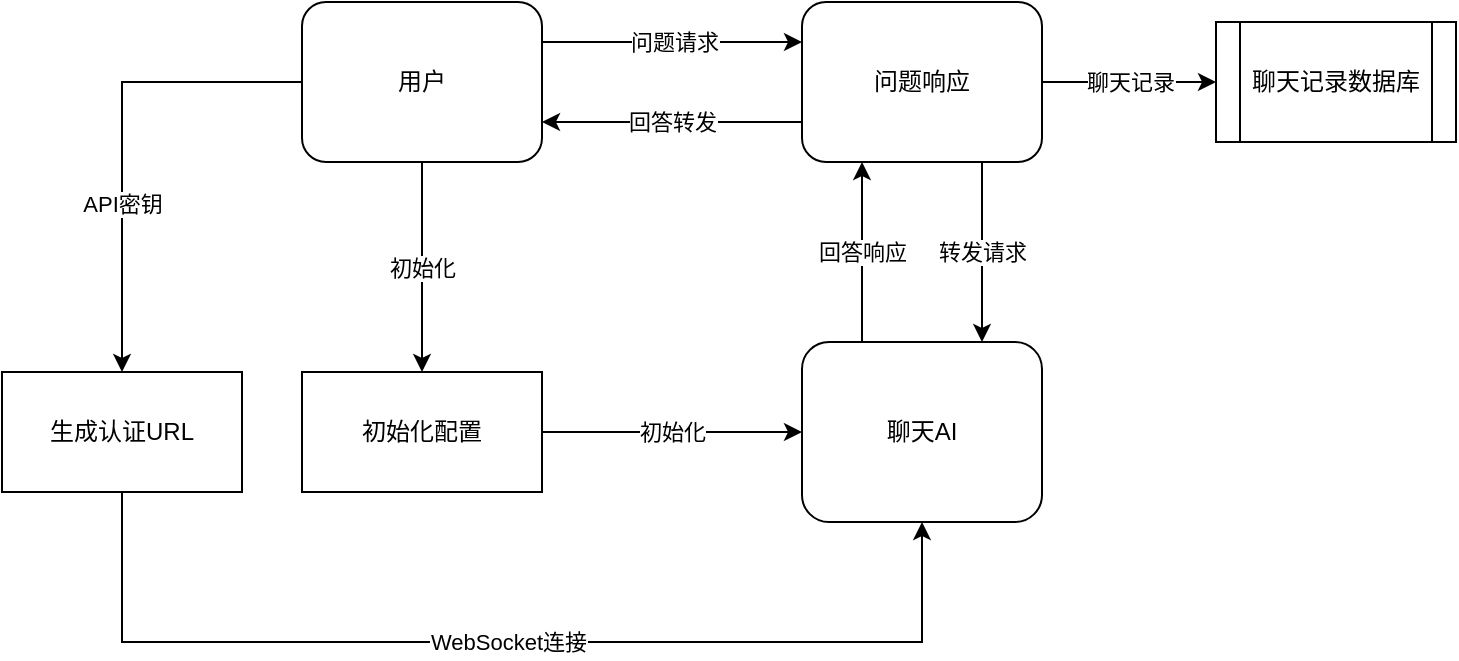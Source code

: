 <mxfile version="24.4.13" type="github">
  <diagram name="第 1 页" id="qNvCMr3KTSm3E8UUtoCj">
    <mxGraphModel dx="945" dy="554" grid="1" gridSize="10" guides="1" tooltips="1" connect="1" arrows="1" fold="1" page="1" pageScale="1" pageWidth="827" pageHeight="1169" math="0" shadow="0">
      <root>
        <mxCell id="0" />
        <mxCell id="1" parent="0" />
        <mxCell id="eV9CkKkCkILloh0AVYh7-1" value="用户" style="rounded=1;whiteSpace=wrap;html=1;" vertex="1" parent="1">
          <mxGeometry x="250" y="110" width="120" height="80" as="geometry" />
        </mxCell>
        <mxCell id="eV9CkKkCkILloh0AVYh7-2" value="问题响应" style="rounded=1;whiteSpace=wrap;html=1;" vertex="1" parent="1">
          <mxGeometry x="500" y="110" width="120" height="80" as="geometry" />
        </mxCell>
        <mxCell id="eV9CkKkCkILloh0AVYh7-3" value="" style="endArrow=classic;html=1;rounded=0;exitX=1;exitY=0.25;exitDx=0;exitDy=0;entryX=0;entryY=0.25;entryDx=0;entryDy=0;" edge="1" parent="1" source="eV9CkKkCkILloh0AVYh7-1" target="eV9CkKkCkILloh0AVYh7-2">
          <mxGeometry relative="1" as="geometry">
            <mxPoint x="520" y="310" as="sourcePoint" />
            <mxPoint x="620" y="310" as="targetPoint" />
          </mxGeometry>
        </mxCell>
        <mxCell id="eV9CkKkCkILloh0AVYh7-4" value="问题请求" style="edgeLabel;resizable=0;html=1;;align=center;verticalAlign=middle;" connectable="0" vertex="1" parent="eV9CkKkCkILloh0AVYh7-3">
          <mxGeometry relative="1" as="geometry">
            <mxPoint x="1" as="offset" />
          </mxGeometry>
        </mxCell>
        <mxCell id="eV9CkKkCkILloh0AVYh7-5" value="" style="endArrow=classic;html=1;rounded=0;exitX=0;exitY=0.75;exitDx=0;exitDy=0;entryX=1;entryY=0.75;entryDx=0;entryDy=0;" edge="1" parent="1" source="eV9CkKkCkILloh0AVYh7-2" target="eV9CkKkCkILloh0AVYh7-1">
          <mxGeometry relative="1" as="geometry">
            <mxPoint x="500" y="280" as="sourcePoint" />
            <mxPoint x="600" y="280" as="targetPoint" />
          </mxGeometry>
        </mxCell>
        <mxCell id="eV9CkKkCkILloh0AVYh7-6" value="回答转发" style="edgeLabel;resizable=0;html=1;;align=center;verticalAlign=middle;" connectable="0" vertex="1" parent="eV9CkKkCkILloh0AVYh7-5">
          <mxGeometry relative="1" as="geometry" />
        </mxCell>
        <mxCell id="eV9CkKkCkILloh0AVYh7-7" value="聊天AI" style="rounded=1;whiteSpace=wrap;html=1;" vertex="1" parent="1">
          <mxGeometry x="500" y="280" width="120" height="90" as="geometry" />
        </mxCell>
        <mxCell id="eV9CkKkCkILloh0AVYh7-8" value="" style="endArrow=classic;html=1;rounded=0;exitX=0.75;exitY=1;exitDx=0;exitDy=0;entryX=0.75;entryY=0;entryDx=0;entryDy=0;" edge="1" parent="1" source="eV9CkKkCkILloh0AVYh7-2" target="eV9CkKkCkILloh0AVYh7-7">
          <mxGeometry relative="1" as="geometry">
            <mxPoint x="390" y="249.17" as="sourcePoint" />
            <mxPoint x="490" y="249.17" as="targetPoint" />
          </mxGeometry>
        </mxCell>
        <mxCell id="eV9CkKkCkILloh0AVYh7-9" value="转发请求" style="edgeLabel;resizable=0;html=1;;align=center;verticalAlign=middle;" connectable="0" vertex="1" parent="eV9CkKkCkILloh0AVYh7-8">
          <mxGeometry relative="1" as="geometry" />
        </mxCell>
        <mxCell id="eV9CkKkCkILloh0AVYh7-10" value="" style="endArrow=classic;html=1;rounded=0;exitX=0.25;exitY=0;exitDx=0;exitDy=0;entryX=0.25;entryY=1;entryDx=0;entryDy=0;" edge="1" parent="1">
          <mxGeometry relative="1" as="geometry">
            <mxPoint x="530" y="280" as="sourcePoint" />
            <mxPoint x="530" y="190" as="targetPoint" />
          </mxGeometry>
        </mxCell>
        <mxCell id="eV9CkKkCkILloh0AVYh7-11" value="回答响应" style="edgeLabel;resizable=0;html=1;;align=center;verticalAlign=middle;" connectable="0" vertex="1" parent="eV9CkKkCkILloh0AVYh7-10">
          <mxGeometry relative="1" as="geometry" />
        </mxCell>
        <mxCell id="eV9CkKkCkILloh0AVYh7-12" value="聊天记录数据库" style="shape=process;whiteSpace=wrap;html=1;backgroundOutline=1;" vertex="1" parent="1">
          <mxGeometry x="707" y="120" width="120" height="60" as="geometry" />
        </mxCell>
        <mxCell id="eV9CkKkCkILloh0AVYh7-13" value="" style="endArrow=classic;html=1;rounded=0;exitX=1;exitY=0.5;exitDx=0;exitDy=0;entryX=0;entryY=0.5;entryDx=0;entryDy=0;" edge="1" parent="1" source="eV9CkKkCkILloh0AVYh7-2" target="eV9CkKkCkILloh0AVYh7-12">
          <mxGeometry relative="1" as="geometry">
            <mxPoint x="530" y="310" as="sourcePoint" />
            <mxPoint x="630" y="310" as="targetPoint" />
          </mxGeometry>
        </mxCell>
        <mxCell id="eV9CkKkCkILloh0AVYh7-14" value="聊天记录" style="edgeLabel;resizable=0;html=1;;align=center;verticalAlign=middle;" connectable="0" vertex="1" parent="eV9CkKkCkILloh0AVYh7-13">
          <mxGeometry relative="1" as="geometry" />
        </mxCell>
        <mxCell id="eV9CkKkCkILloh0AVYh7-15" value="初始化配置" style="rounded=0;whiteSpace=wrap;html=1;" vertex="1" parent="1">
          <mxGeometry x="250" y="295" width="120" height="60" as="geometry" />
        </mxCell>
        <mxCell id="eV9CkKkCkILloh0AVYh7-17" value="" style="endArrow=classic;html=1;rounded=0;exitX=0.5;exitY=1;exitDx=0;exitDy=0;entryX=0.5;entryY=0;entryDx=0;entryDy=0;" edge="1" parent="1" source="eV9CkKkCkILloh0AVYh7-1" target="eV9CkKkCkILloh0AVYh7-15">
          <mxGeometry relative="1" as="geometry">
            <mxPoint x="530" y="310" as="sourcePoint" />
            <mxPoint x="630" y="310" as="targetPoint" />
          </mxGeometry>
        </mxCell>
        <mxCell id="eV9CkKkCkILloh0AVYh7-18" value="初始化" style="edgeLabel;resizable=0;html=1;;align=center;verticalAlign=middle;" connectable="0" vertex="1" parent="eV9CkKkCkILloh0AVYh7-17">
          <mxGeometry relative="1" as="geometry" />
        </mxCell>
        <mxCell id="eV9CkKkCkILloh0AVYh7-20" value="" style="endArrow=classic;html=1;rounded=0;exitX=1;exitY=0.5;exitDx=0;exitDy=0;entryX=0;entryY=0.5;entryDx=0;entryDy=0;" edge="1" parent="1" source="eV9CkKkCkILloh0AVYh7-15" target="eV9CkKkCkILloh0AVYh7-7">
          <mxGeometry relative="1" as="geometry">
            <mxPoint x="530" y="470" as="sourcePoint" />
            <mxPoint x="630" y="470" as="targetPoint" />
          </mxGeometry>
        </mxCell>
        <mxCell id="eV9CkKkCkILloh0AVYh7-21" value="初始化" style="edgeLabel;resizable=0;html=1;;align=center;verticalAlign=middle;" connectable="0" vertex="1" parent="eV9CkKkCkILloh0AVYh7-20">
          <mxGeometry relative="1" as="geometry" />
        </mxCell>
        <mxCell id="eV9CkKkCkILloh0AVYh7-22" value="生成认证URL" style="rounded=0;whiteSpace=wrap;html=1;" vertex="1" parent="1">
          <mxGeometry x="100" y="295" width="120" height="60" as="geometry" />
        </mxCell>
        <mxCell id="eV9CkKkCkILloh0AVYh7-23" value="" style="endArrow=classic;html=1;rounded=0;exitX=0.5;exitY=1;exitDx=0;exitDy=0;entryX=0.5;entryY=1;entryDx=0;entryDy=0;" edge="1" parent="1" source="eV9CkKkCkILloh0AVYh7-22" target="eV9CkKkCkILloh0AVYh7-7">
          <mxGeometry relative="1" as="geometry">
            <mxPoint x="300" y="470" as="sourcePoint" />
            <mxPoint x="570" y="430" as="targetPoint" />
            <Array as="points">
              <mxPoint x="160" y="430" />
              <mxPoint x="560" y="430" />
            </Array>
          </mxGeometry>
        </mxCell>
        <mxCell id="eV9CkKkCkILloh0AVYh7-24" value="WebSocket连接" style="edgeLabel;resizable=0;html=1;;align=center;verticalAlign=middle;" connectable="0" vertex="1" parent="eV9CkKkCkILloh0AVYh7-23">
          <mxGeometry relative="1" as="geometry" />
        </mxCell>
        <mxCell id="eV9CkKkCkILloh0AVYh7-26" value="" style="endArrow=classic;html=1;rounded=0;exitX=0;exitY=0.5;exitDx=0;exitDy=0;entryX=0.5;entryY=0;entryDx=0;entryDy=0;" edge="1" parent="1" source="eV9CkKkCkILloh0AVYh7-1" target="eV9CkKkCkILloh0AVYh7-22">
          <mxGeometry relative="1" as="geometry">
            <mxPoint x="300" y="310" as="sourcePoint" />
            <mxPoint x="120" y="200" as="targetPoint" />
            <Array as="points">
              <mxPoint x="160" y="150" />
            </Array>
          </mxGeometry>
        </mxCell>
        <mxCell id="eV9CkKkCkILloh0AVYh7-27" value="API密钥" style="edgeLabel;resizable=0;html=1;;align=center;verticalAlign=middle;" connectable="0" vertex="1" parent="eV9CkKkCkILloh0AVYh7-26">
          <mxGeometry relative="1" as="geometry">
            <mxPoint y="33" as="offset" />
          </mxGeometry>
        </mxCell>
      </root>
    </mxGraphModel>
  </diagram>
</mxfile>
